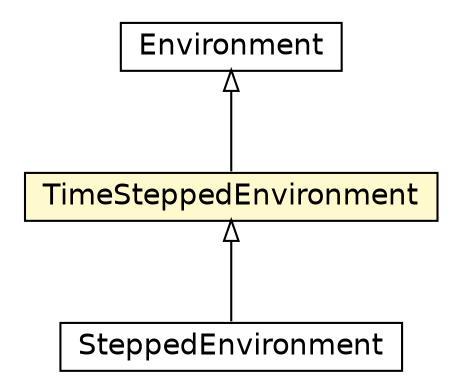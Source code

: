 #!/usr/local/bin/dot
#
# Class diagram 
# Generated by UMLGraph version 5.1 (http://www.umlgraph.org/)
#

digraph G {
	edge [fontname="Helvetica",fontsize=10,labelfontname="Helvetica",labelfontsize=10];
	node [fontname="Helvetica",fontsize=10,shape=plaintext];
	nodesep=0.25;
	ranksep=0.5;
	// jason.environment.TimeSteppedEnvironment
	c28142 [label=<<table title="jason.environment.TimeSteppedEnvironment" border="0" cellborder="1" cellspacing="0" cellpadding="2" port="p" bgcolor="lemonChiffon" href="./TimeSteppedEnvironment.html">
		<tr><td><table border="0" cellspacing="0" cellpadding="1">
<tr><td align="center" balign="center"> TimeSteppedEnvironment </td></tr>
		</table></td></tr>
		</table>>, fontname="Helvetica", fontcolor="black", fontsize=14.0];
	// jason.environment.SteppedEnvironment
	c28144 [label=<<table title="jason.environment.SteppedEnvironment" border="0" cellborder="1" cellspacing="0" cellpadding="2" port="p" href="./SteppedEnvironment.html">
		<tr><td><table border="0" cellspacing="0" cellpadding="1">
<tr><td align="center" balign="center"> SteppedEnvironment </td></tr>
		</table></td></tr>
		</table>>, fontname="Helvetica", fontcolor="black", fontsize=14.0];
	// jason.environment.Environment
	c28146 [label=<<table title="jason.environment.Environment" border="0" cellborder="1" cellspacing="0" cellpadding="2" port="p" href="./Environment.html">
		<tr><td><table border="0" cellspacing="0" cellpadding="1">
<tr><td align="center" balign="center"> Environment </td></tr>
		</table></td></tr>
		</table>>, fontname="Helvetica", fontcolor="black", fontsize=14.0];
	//jason.environment.TimeSteppedEnvironment extends jason.environment.Environment
	c28146:p -> c28142:p [dir=back,arrowtail=empty];
	//jason.environment.SteppedEnvironment extends jason.environment.TimeSteppedEnvironment
	c28142:p -> c28144:p [dir=back,arrowtail=empty];
}

